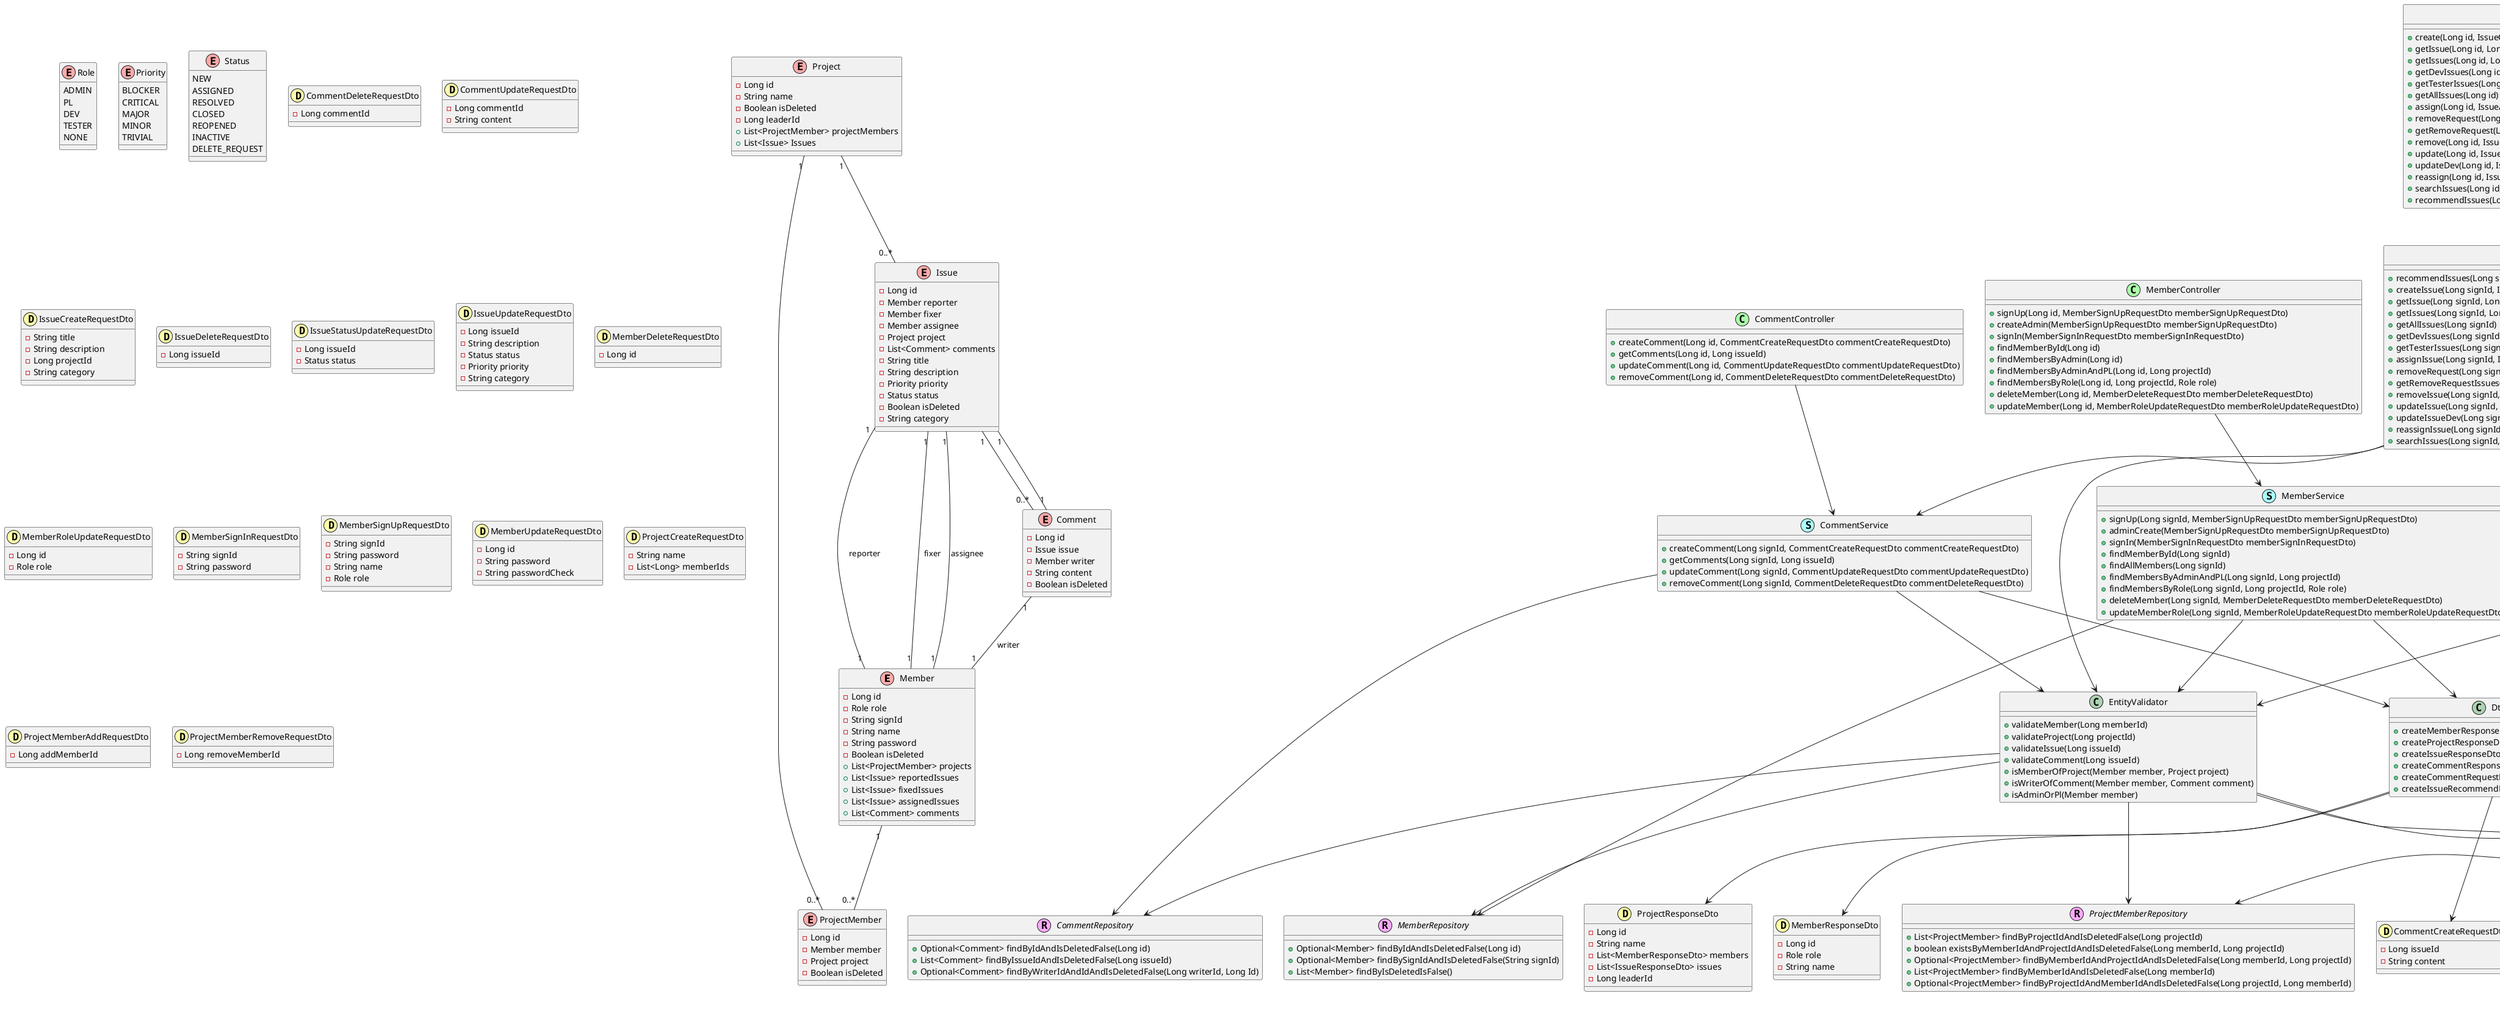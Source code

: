 @startuml

!define ENTITY(x) class x << (E,#FFAAAA) >>
!define ENUM(x) enum x << (E,#FFAAAA) >>
!define CONTROLLER(x) class x << (C,#AAFFAA) >>
!define SERVICE(x) class x << (S,#AAFFFF) >>
!define REPOSITORY(x) interface x << (R,#FFAAFF) >>
!define DTO(x) class x << (D,#FFFFAA) >>

ENTITY(Member) {
  - Long id
  - Role role
  - String signId
  - String name
  - String password
  - Boolean isDeleted
  + List<ProjectMember> projects
  + List<Issue> reportedIssues
  + List<Issue> fixedIssues
  + List<Issue> assignedIssues
  + List<Comment> comments
}

ENTITY(Project) {
  - Long id
  - String name
  - Boolean isDeleted
  - Long leaderId
  + List<ProjectMember> projectMembers
  + List<Issue> Issues
}

ENTITY(ProjectMember) {
  - Long id
  - Member member
  - Project project
  - Boolean isDeleted
}

ENTITY(Issue) {
  - Long id
  - Member reporter
  - Member fixer
  - Member assignee
  - Project project
  - List<Comment> comments
  - String title
  - String description
  - Priority priority
  - Status status
  - Boolean isDeleted
  - String category
}

ENTITY(Comment) {
  - Long id
  - Issue issue
  - Member writer
  - String content
  - Boolean isDeleted
}

ENUM(Role) {
  ADMIN
  PL
  DEV
  TESTER
  NONE
}

ENUM(Priority) {
  BLOCKER
  CRITICAL
  MAJOR
  MINOR
  TRIVIAL
}

ENUM(Status) {
  NEW
  ASSIGNED
  RESOLVED
  CLOSED
  REOPENED
  INACTIVE
  DELETE_REQUEST
}

CONTROLLER(CommentController) {
  + createComment(Long id, CommentCreateRequestDto commentCreateRequestDto)
  + getComments(Long id, Long issueId)
  + updateComment(Long id, CommentUpdateRequestDto commentUpdateRequestDto)
  + removeComment(Long id, CommentDeleteRequestDto commentDeleteRequestDto)
}

SERVICE(CommentService) {
  + createComment(Long signId, CommentCreateRequestDto commentCreateRequestDto)
  + getComments(Long signId, Long issueId)
  + updateComment(Long signId, CommentUpdateRequestDto commentUpdateRequestDto)
  + removeComment(Long signId, CommentDeleteRequestDto commentDeleteRequestDto)
}

REPOSITORY(CommentRepository) {
  + Optional<Comment> findByIdAndIsDeletedFalse(Long id)
  + List<Comment> findByIssueIdAndIsDeletedFalse(Long issueId)
  + Optional<Comment> findByWriterIdAndIdAndIsDeletedFalse(Long writerId, Long Id)
}

DTO(CommentCreateRequestDto) {
  - Long issueId
  - String content
}

DTO(CommentDeleteRequestDto) {
  - Long commentId
}

DTO(CommentUpdateRequestDto) {
  - Long commentId
  - String content
}

DTO(CommentResponseDto) {
  - Long id
  - Long writerId
  - String content
}

CONTROLLER(IssueController) {
  + create(Long id, IssueCreateRequestDto issueCreateRequestDto)
  + getIssue(Long id, Long issueId)
  + getIssues(Long id, Long projectId)
  + getDevIssues(Long id, Long projectId)
  + getTesterIssues(Long id, Long projectId)
  + getAllIssues(Long id)
  + assign(Long id, IssueAssignRequestDto issueAssignRequestDto)
  + removeRequest(Long id, IssueDeleteRequestDto issueDeleteRequestDto)
  + getRemoveRequest(Long id)
  + remove(Long id, IssueDeleteRequestDto issueDeleteRequestDto)
  + update(Long id, IssueUpdateRequestDto issueUpdateRequestDto)
  + updateDev(Long id, IssueStatusUpdateRequestDto issueStatusUpdateRequestDto)
  + reassign(Long id, IssueAssignRequestDto issueAssignRequestDto)
  + searchIssues(Long id, IssueCategory category, Long projectId, String keyword)
  + recommendIssues(Long id, Long issueId)
}

SERVICE(IssueService) {
  + recommendIssues(Long signId, Long issueId)
  + createIssue(Long signId, IssueCreateRequestDto issueCreateRequestDto)
  + getIssue(Long signId, Long issueId)
  + getIssues(Long signId, Long projectId)
  + getAllIssues(Long signId)
  + getDevIssues(Long signId, Long projectId)
  + getTesterIssues(Long signId, Long projectId)
  + assignIssue(Long signId, IssueAssignRequestDto issueAssignRequestDto)
  + removeRequest(Long signId, IssueDeleteRequestDto issueDeleteRequestDto)
  + getRemoveRequestIssues(Long signId)
  + removeIssue(Long signId, IssueDeleteRequestDto issueDeleteRequestDto)
  + updateIssue(Long signId, IssueUpdateRequestDto issueUpdateRequestDto)
  + updateIssueDev(Long signId, IssueStatusUpdateRequestDto issueStatusUpdateRequestDto)
  + reassignIssue(Long signId, IssueAssignRequestDto issueAssignRequestDto)
  + searchIssues(Long signId, IssueCategory category, Long projectId, String keyword)
}

REPOSITORY(IssueRepository) {
  + List<Issue> findAll()
  + List<Issue> findAllByIsDeletedFalse()
  + List<Issue> findByProjectIdAndIsDeletedFalse(Long projectId)
  + Optional<Issue> findByIdAndIsDeletedFalse(Long id)
  + List<Issue> findByStatusAndIsDeletedFalse(Status status)
  + List<Issue> findByTitleContainingAndIsDeletedFalse(String title)
  + List<Issue> findByPriorityAndIsDeletedFalse(Priority priority)
  + List<Issue> findByAssigneeNameOrSignIdAndIsDeletedFalse(String keyword)
  + List<Issue> findByAssigneeIdAndProjectIdAndIsDeletedFalse(Long assigneeId, Long projectId)
  + List<Issue> findByReporterIdAndProjectIdAndIsDeletedFalse(Long reporterId, Long projectId)
  + List<Issue> findByAssigneeIdAndStatusNot(Long assigneeId, Status status)
}

DTO(IssueCreateRequestDto) {
  - String title
  - String description
  - Long projectId
  - String category
}

DTO(IssueDeleteRequestDto) {
  - Long issueId
}

DTO(IssueRecommendRequestDto) {
  - Long issue_id
  - String title
  - String description
  - String category
  - String priority
}

DTO(IssueResponseDto) {
  - Long id
  - String title
  - String description
  - Priority priority
  - Status status
  - MemberResponseDto reporter
  - LocalDateTime reportedDate
  - MemberResponseDto fixer
  - MemberResponseDto assignee
  - Long projectId
  - String category
  - List<CommentResponseDto> comments
}

DTO(IssueStatusUpdateRequestDto) {
  - Long issueId
  - Status status
}

DTO(IssueUpdateRequestDto) {
  - Long issueId
  - String description
  - Status status
  - Priority priority
  - String category
}

CONTROLLER(MemberController) {
  + signUp(Long id, MemberSignUpRequestDto memberSignUpRequestDto)
  + createAdmin(MemberSignUpRequestDto memberSignUpRequestDto)
  + signIn(MemberSignInRequestDto memberSignInRequestDto)
  + findMemberById(Long id)
  + findMembersByAdmin(Long id)
  + findMembersByAdminAndPL(Long id, Long projectId)
  + findMembersByRole(Long id, Long projectId, Role role)
  + deleteMember(Long id, MemberDeleteRequestDto memberDeleteRequestDto)
  + updateMember(Long id, MemberRoleUpdateRequestDto memberRoleUpdateRequestDto)
}

SERVICE(MemberService) {
  + signUp(Long signId, MemberSignUpRequestDto memberSignUpRequestDto)
  + adminCreate(MemberSignUpRequestDto memberSignUpRequestDto)
  + signIn(MemberSignInRequestDto memberSignInRequestDto)
  + findMemberById(Long signId)
  + findAllMembers(Long signId)
  + findMembersByAdminAndPL(Long signId, Long projectId)
  + findMembersByRole(Long signId, Long projectId, Role role)
  + deleteMember(Long signId, MemberDeleteRequestDto memberDeleteRequestDto)
  + updateMemberRole(Long signId, MemberRoleUpdateRequestDto memberRoleUpdateRequestDto)
}

REPOSITORY(MemberRepository) {
  + Optional<Member> findByIdAndIsDeletedFalse(Long id)
  + Optional<Member> findBySignIdAndIsDeletedFalse(String signId)
  + List<Member> findByIsDeletedIsFalse()
}

DTO(MemberDeleteRequestDto) {
  - Long id
}

DTO(MemberResponseDto) {
  - Long id
  - Role role
  - String name
}

DTO(MemberRoleUpdateRequestDto) {
  - Long id
  - Role role
}

DTO(MemberSignInRequestDto) {
  - String signId
  - String password
}

DTO(MemberSignUpRequestDto) {
  - String signId
  - String password
  - String name
  - Role role
}

DTO(MemberUpdateRequestDto) {
  - Long id
  - String password
  - String passwordCheck
}

CONTROLLER(ProjectController) {
  + createProject(Long id, ProjectCreateRequestDto projectCreateRequestDto)
  + getAllProject(Long id)
  + getProject(Long id, Long projectId)
  + addMember(Long id, Long projectId, ProjectMemberAddRequestDto projectMemberAddRequestDto)
  + removeMember(Long id, Long projectId, ProjectMemberRemoveRequestDto projectMemberRemoveRequestDto)
  + removeProject(Long id, Long projectId)
}

SERVICE(ProjectService) {
  + createProject(Long signId, ProjectCreateRequestDto projectCreateRequestDto)
  + getProjectById(Long signId, Long projectId)
  + getAllProject(Long id)
  + addMember(Long signId, Long projectId, ProjectMemberAddRequestDto projectMemberAddRequestDto)
  + removeMember(Long signId, Long projectId, ProjectMemberRemoveRequestDto projectMemberRemoveRequestDto)
  + removeProject(Long signId, Long projectId)
}

REPOSITORY(ProjectRepository) {
  + Optional<Project> findByIdAndIsDeletedIsFalse(Long id)
  + List<Project> findByIsDeletedIsFalse()
}

REPOSITORY(ProjectMemberRepository) {
  + List<ProjectMember> findByProjectIdAndIsDeletedFalse(Long projectId)
  + boolean existsByMemberIdAndProjectIdAndIsDeletedFalse(Long memberId, Long projectId)
  + Optional<ProjectMember> findByMemberIdAndProjectIdAndIsDeletedFalse(Long memberId, Long projectId)
  + List<ProjectMember> findByMemberIdAndIsDeletedFalse(Long memberId)
  + Optional<ProjectMember> findByProjectIdAndMemberIdAndIsDeletedFalse(Long projectId, Long memberId)
}

DTO(ProjectCreateRequestDto) {
  - String name
  - List<Long> memberIds
}

DTO(ProjectMemberAddRequestDto) {
  - Long addMemberId
}

DTO(ProjectMemberRemoveRequestDto) {
  - Long removeMemberId
}

DTO(ProjectResponseDto) {
  - Long id
  - String name
  - List<MemberResponseDto> members
  - List<IssueResponseDto> issues
  - Long leaderId
}

class EntityValidator {
  + validateMember(Long memberId)
  + validateProject(Long projectId)
  + validateIssue(Long issueId)
  + validateComment(Long issueId)
  + isMemberOfProject(Member member, Project project)
  + isWriterOfComment(Member member, Comment comment)
  + isAdminOrPl(Member member)
}

class DtoConverter {
  + createMemberResponseDto(Member member)
  + createProjectResponseDto(Project project)
  + createIssueResponseDto(Issue issue)
  + createCommentResponseDto(Comment comment)
  + createCommentRequestDto(Issue issue, String content)
  + createIssueRecommendRequestDto(Issue issue)
}

Member "1" -- "0..*" ProjectMember
Project "1" -- "0..*" ProjectMember
Project "1" -- "0..*" Issue
Issue "1" -- "0..*" Comment
Issue "1" -- "1" Member : reporter
Issue "1" -- "1" Member : fixer
Issue "1" -- "1" Member : assignee
Comment "1" -- "1" Issue
Comment "1" -- "1" Member : writer

DtoConverter --> CommentResponseDto
DtoConverter --> CommentCreateRequestDto
DtoConverter --> IssueResponseDto
DtoConverter --> IssueRecommendRequestDto
DtoConverter --> MemberResponseDto
DtoConverter --> ProjectResponseDto

EntityValidator --> MemberRepository
EntityValidator --> ProjectRepository
EntityValidator --> IssueRepository
EntityValidator --> CommentRepository
EntityValidator --> ProjectMemberRepository

CommentController --> CommentService
CommentService --> CommentRepository
CommentService --> EntityValidator
CommentService --> DtoConverter

IssueController --> IssueService
IssueService --> IssueRepository
IssueService --> EntityValidator
IssueService --> DtoConverter
IssueService --> CommentService

MemberController --> MemberService
MemberService --> MemberRepository
MemberService --> IssueRepository
MemberService --> EntityValidator
MemberService --> DtoConverter

ProjectController --> ProjectService
ProjectService --> ProjectRepository
ProjectService --> ProjectMemberRepository
ProjectService --> IssueRepository
ProjectService --> EntityValidator
ProjectService --> DtoConverter

@enduml
